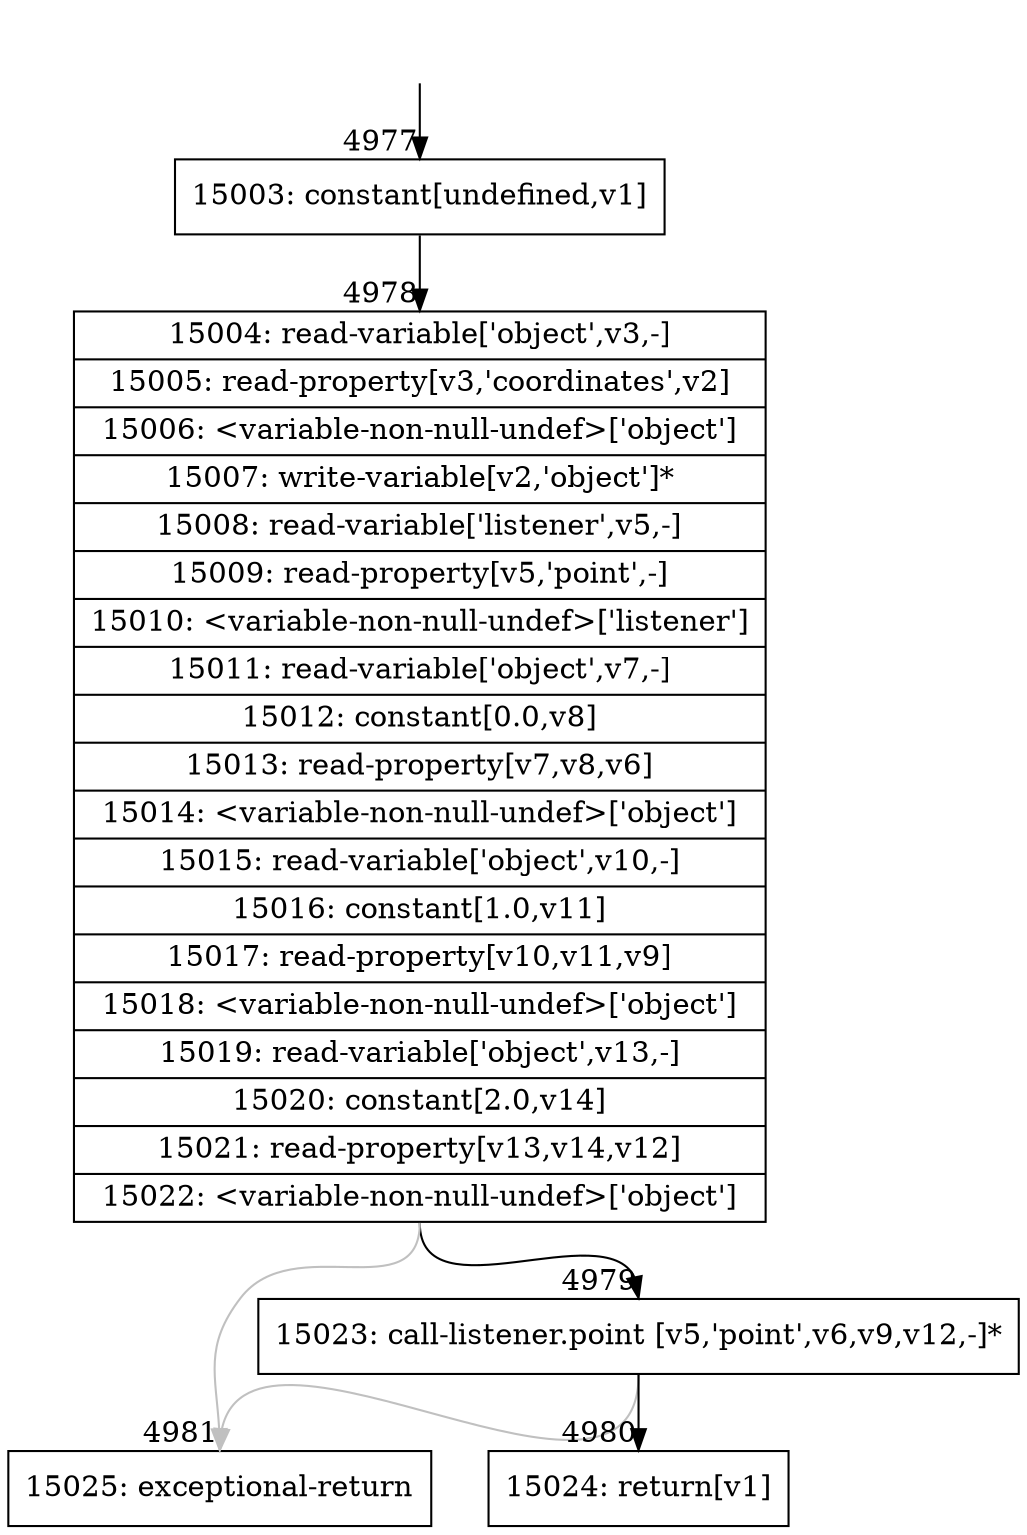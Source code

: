 digraph {
rankdir="TD"
BB_entry472[shape=none,label=""];
BB_entry472 -> BB4977 [tailport=s, headport=n, headlabel="    4977"]
BB4977 [shape=record label="{15003: constant[undefined,v1]}" ] 
BB4977 -> BB4978 [tailport=s, headport=n, headlabel="      4978"]
BB4978 [shape=record label="{15004: read-variable['object',v3,-]|15005: read-property[v3,'coordinates',v2]|15006: \<variable-non-null-undef\>['object']|15007: write-variable[v2,'object']*|15008: read-variable['listener',v5,-]|15009: read-property[v5,'point',-]|15010: \<variable-non-null-undef\>['listener']|15011: read-variable['object',v7,-]|15012: constant[0.0,v8]|15013: read-property[v7,v8,v6]|15014: \<variable-non-null-undef\>['object']|15015: read-variable['object',v10,-]|15016: constant[1.0,v11]|15017: read-property[v10,v11,v9]|15018: \<variable-non-null-undef\>['object']|15019: read-variable['object',v13,-]|15020: constant[2.0,v14]|15021: read-property[v13,v14,v12]|15022: \<variable-non-null-undef\>['object']}" ] 
BB4978 -> BB4979 [tailport=s, headport=n, headlabel="      4979"]
BB4978 -> BB4981 [tailport=s, headport=n, color=gray, headlabel="      4981"]
BB4979 [shape=record label="{15023: call-listener.point [v5,'point',v6,v9,v12,-]*}" ] 
BB4979 -> BB4980 [tailport=s, headport=n, headlabel="      4980"]
BB4979 -> BB4981 [tailport=s, headport=n, color=gray]
BB4980 [shape=record label="{15024: return[v1]}" ] 
BB4981 [shape=record label="{15025: exceptional-return}" ] 
//#$~ 2892
}
